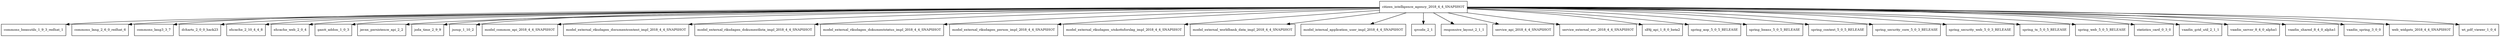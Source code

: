 digraph citizen_intelligence_agency_2018_4_4_SNAPSHOT_dependencies {
  node [shape = box, fontsize=10.0];
  citizen_intelligence_agency_2018_4_4_SNAPSHOT -> commons_beanutils_1_9_3_redhat_1;
  citizen_intelligence_agency_2018_4_4_SNAPSHOT -> commons_lang_2_6_0_redhat_6;
  citizen_intelligence_agency_2018_4_4_SNAPSHOT -> commons_lang3_3_7;
  citizen_intelligence_agency_2018_4_4_SNAPSHOT -> dcharts_2_0_0_hack23;
  citizen_intelligence_agency_2018_4_4_SNAPSHOT -> ehcache_2_10_4_4_8;
  citizen_intelligence_agency_2018_4_4_SNAPSHOT -> ehcache_web_2_0_4;
  citizen_intelligence_agency_2018_4_4_SNAPSHOT -> gantt_addon_1_0_3;
  citizen_intelligence_agency_2018_4_4_SNAPSHOT -> javax_persistence_api_2_2;
  citizen_intelligence_agency_2018_4_4_SNAPSHOT -> joda_time_2_9_9;
  citizen_intelligence_agency_2018_4_4_SNAPSHOT -> jsoup_1_10_2;
  citizen_intelligence_agency_2018_4_4_SNAPSHOT -> model_common_api_2018_4_4_SNAPSHOT;
  citizen_intelligence_agency_2018_4_4_SNAPSHOT -> model_external_riksdagen_documentcontent_impl_2018_4_4_SNAPSHOT;
  citizen_intelligence_agency_2018_4_4_SNAPSHOT -> model_external_riksdagen_dokumentlista_impl_2018_4_4_SNAPSHOT;
  citizen_intelligence_agency_2018_4_4_SNAPSHOT -> model_external_riksdagen_dokumentstatus_impl_2018_4_4_SNAPSHOT;
  citizen_intelligence_agency_2018_4_4_SNAPSHOT -> model_external_riksdagen_person_impl_2018_4_4_SNAPSHOT;
  citizen_intelligence_agency_2018_4_4_SNAPSHOT -> model_external_riksdagen_utskottsforslag_impl_2018_4_4_SNAPSHOT;
  citizen_intelligence_agency_2018_4_4_SNAPSHOT -> model_external_worldbank_data_impl_2018_4_4_SNAPSHOT;
  citizen_intelligence_agency_2018_4_4_SNAPSHOT -> model_internal_application_user_impl_2018_4_4_SNAPSHOT;
  citizen_intelligence_agency_2018_4_4_SNAPSHOT -> qrcode_2_1;
  citizen_intelligence_agency_2018_4_4_SNAPSHOT -> responsive_layout_2_1_1;
  citizen_intelligence_agency_2018_4_4_SNAPSHOT -> service_api_2018_4_4_SNAPSHOT;
  citizen_intelligence_agency_2018_4_4_SNAPSHOT -> service_external_esv_2018_4_4_SNAPSHOT;
  citizen_intelligence_agency_2018_4_4_SNAPSHOT -> slf4j_api_1_8_0_beta2;
  citizen_intelligence_agency_2018_4_4_SNAPSHOT -> spring_aop_5_0_5_RELEASE;
  citizen_intelligence_agency_2018_4_4_SNAPSHOT -> spring_beans_5_0_5_RELEASE;
  citizen_intelligence_agency_2018_4_4_SNAPSHOT -> spring_context_5_0_5_RELEASE;
  citizen_intelligence_agency_2018_4_4_SNAPSHOT -> spring_security_core_5_0_3_RELEASE;
  citizen_intelligence_agency_2018_4_4_SNAPSHOT -> spring_security_web_5_0_3_RELEASE;
  citizen_intelligence_agency_2018_4_4_SNAPSHOT -> spring_tx_5_0_5_RELEASE;
  citizen_intelligence_agency_2018_4_4_SNAPSHOT -> spring_web_5_0_5_RELEASE;
  citizen_intelligence_agency_2018_4_4_SNAPSHOT -> statistics_card_0_3_0;
  citizen_intelligence_agency_2018_4_4_SNAPSHOT -> vaadin_grid_util_2_1_1;
  citizen_intelligence_agency_2018_4_4_SNAPSHOT -> vaadin_server_8_4_0_alpha1;
  citizen_intelligence_agency_2018_4_4_SNAPSHOT -> vaadin_shared_8_4_0_alpha1;
  citizen_intelligence_agency_2018_4_4_SNAPSHOT -> vaadin_spring_3_0_0;
  citizen_intelligence_agency_2018_4_4_SNAPSHOT -> web_widgets_2018_4_4_SNAPSHOT;
  citizen_intelligence_agency_2018_4_4_SNAPSHOT -> wt_pdf_viewer_1_0_4;
}
